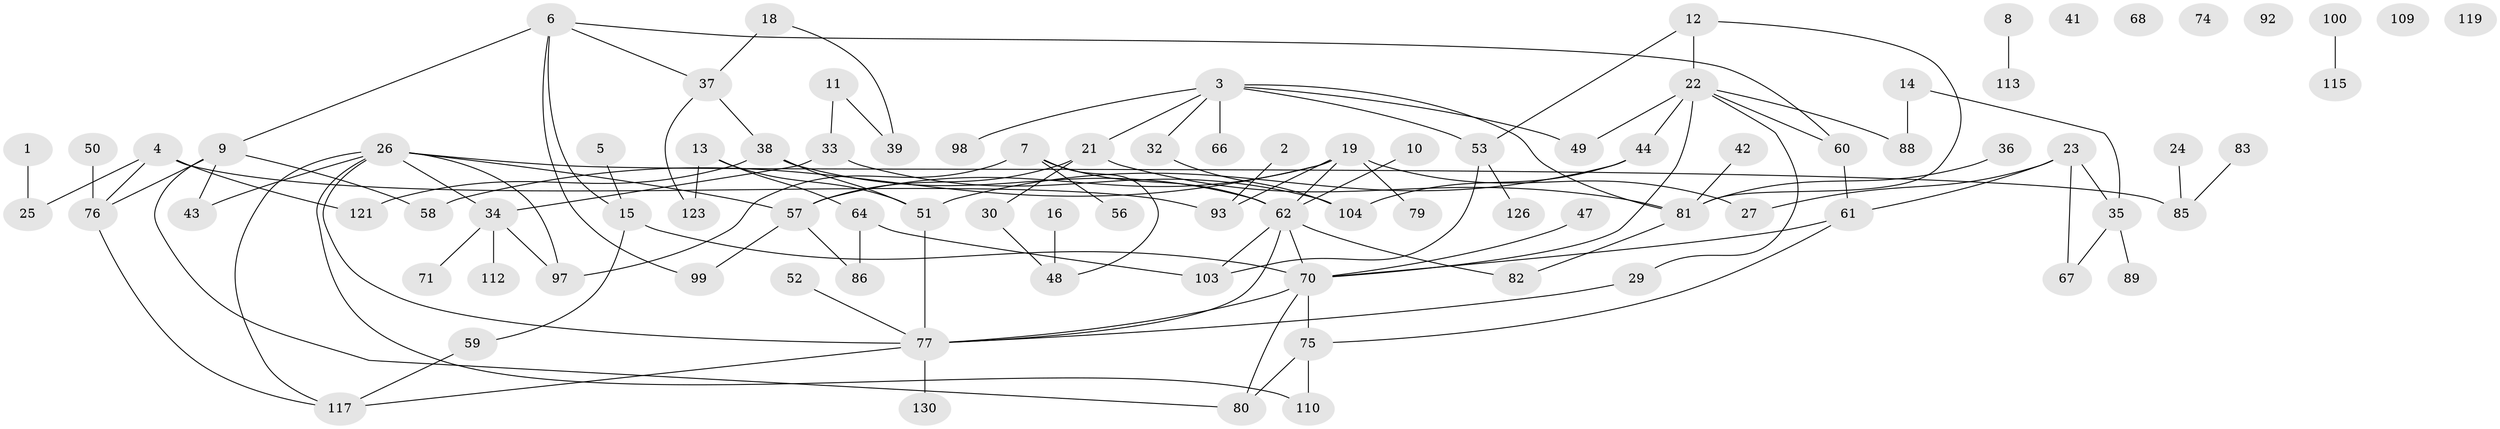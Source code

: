 // original degree distribution, {1: 0.2692307692307692, 5: 0.03076923076923077, 4: 0.16153846153846155, 2: 0.25384615384615383, 3: 0.2, 6: 0.038461538461538464, 7: 0.007692307692307693, 0: 0.038461538461538464}
// Generated by graph-tools (version 1.1) at 2025/41/03/06/25 10:41:25]
// undirected, 91 vertices, 120 edges
graph export_dot {
graph [start="1"]
  node [color=gray90,style=filled];
  1;
  2;
  3 [super="+116"];
  4 [super="+20"];
  5;
  6 [super="+45"];
  7 [super="+105"];
  8 [super="+46"];
  9 [super="+17"];
  10;
  11 [super="+94"];
  12 [super="+91"];
  13 [super="+124"];
  14;
  15;
  16;
  18;
  19 [super="+40"];
  21;
  22 [super="+63"];
  23;
  24;
  25;
  26 [super="+28"];
  27 [super="+55"];
  29;
  30 [super="+31"];
  32;
  33;
  34 [super="+125"];
  35 [super="+120"];
  36;
  37 [super="+78"];
  38 [super="+114"];
  39 [super="+87"];
  41;
  42;
  43;
  44 [super="+54"];
  47;
  48 [super="+122"];
  49;
  50 [super="+73"];
  51;
  52;
  53 [super="+129"];
  56;
  57 [super="+106"];
  58 [super="+65"];
  59 [super="+90"];
  60 [super="+96"];
  61 [super="+69"];
  62 [super="+95"];
  64 [super="+84"];
  66;
  67;
  68 [super="+107"];
  70 [super="+72"];
  71;
  74;
  75;
  76 [super="+118"];
  77 [super="+127"];
  79;
  80;
  81 [super="+101"];
  82;
  83;
  85;
  86;
  88 [super="+108"];
  89;
  92;
  93;
  97 [super="+102"];
  98;
  99;
  100;
  103 [super="+111"];
  104;
  109;
  110 [super="+128"];
  112;
  113;
  115;
  117;
  119;
  121;
  123;
  126;
  130;
  1 -- 25;
  2 -- 93;
  3 -- 21;
  3 -- 53;
  3 -- 98;
  3 -- 32;
  3 -- 49;
  3 -- 66;
  3 -- 81;
  4 -- 25;
  4 -- 93;
  4 -- 121;
  4 -- 76;
  5 -- 15;
  6 -- 15;
  6 -- 37;
  6 -- 60;
  6 -- 9;
  6 -- 99;
  7 -- 48;
  7 -- 97;
  7 -- 62;
  7 -- 56;
  8 -- 113;
  9 -- 43;
  9 -- 80;
  9 -- 76;
  9 -- 58;
  10 -- 62;
  11 -- 33;
  11 -- 39;
  12 -- 22;
  12 -- 53;
  12 -- 81;
  13 -- 123;
  13 -- 51;
  13 -- 64;
  14 -- 35;
  14 -- 88;
  15 -- 59;
  15 -- 70;
  16 -- 48;
  18 -- 37;
  18 -- 39;
  19 -- 57;
  19 -- 62;
  19 -- 79;
  19 -- 93;
  19 -- 27;
  19 -- 58;
  21 -- 57;
  21 -- 81;
  21 -- 30;
  22 -- 49;
  22 -- 70;
  22 -- 29;
  22 -- 88;
  22 -- 60;
  22 -- 44 [weight=2];
  23 -- 27;
  23 -- 67;
  23 -- 35;
  23 -- 61;
  24 -- 85;
  26 -- 77;
  26 -- 85;
  26 -- 117;
  26 -- 43;
  26 -- 34;
  26 -- 57;
  26 -- 110;
  26 -- 97;
  29 -- 77;
  30 -- 48;
  32 -- 104;
  33 -- 34;
  33 -- 104;
  34 -- 71;
  34 -- 97;
  34 -- 112;
  35 -- 67;
  35 -- 89;
  36 -- 81;
  37 -- 123;
  37 -- 38;
  38 -- 51;
  38 -- 121;
  38 -- 62;
  42 -- 81;
  44 -- 104;
  44 -- 51;
  47 -- 70;
  50 -- 76;
  51 -- 77;
  52 -- 77;
  53 -- 103;
  53 -- 126;
  57 -- 86;
  57 -- 99;
  59 -- 117;
  60 -- 61;
  61 -- 75;
  61 -- 70;
  62 -- 70;
  62 -- 103;
  62 -- 82;
  62 -- 77;
  64 -- 86;
  64 -- 103;
  70 -- 77;
  70 -- 80;
  70 -- 75;
  75 -- 80;
  75 -- 110;
  76 -- 117;
  77 -- 130;
  77 -- 117;
  81 -- 82;
  83 -- 85;
  100 -- 115;
}
